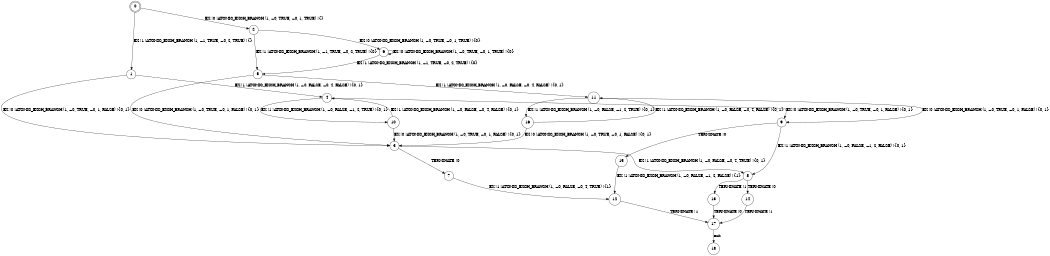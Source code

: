 digraph BCG {
size = "7, 10.5";
center = TRUE;
node [shape = circle];
0 [peripheries = 2];
0 -> 1 [label = "EX !1 !ATOMIC_EXCH_BRANCH (1, +1, TRUE, +0, 2, TRUE) !{}"];
0 -> 2 [label = "EX !0 !ATOMIC_EXCH_BRANCH (1, +0, TRUE, +0, 1, TRUE) !{}"];
1 -> 3 [label = "EX !0 !ATOMIC_EXCH_BRANCH (1, +0, TRUE, +0, 1, FALSE) !{0, 1}"];
1 -> 4 [label = "EX !1 !ATOMIC_EXCH_BRANCH (1, +0, FALSE, +0, 4, FALSE) !{0, 1}"];
2 -> 5 [label = "EX !1 !ATOMIC_EXCH_BRANCH (1, +1, TRUE, +0, 2, TRUE) !{0}"];
2 -> 6 [label = "EX !0 !ATOMIC_EXCH_BRANCH (1, +0, TRUE, +0, 1, TRUE) !{0}"];
3 -> 7 [label = "TERMINATE !0"];
3 -> 8 [label = "EX !1 !ATOMIC_EXCH_BRANCH (1, +0, FALSE, +0, 4, TRUE) !{0, 1}"];
4 -> 9 [label = "EX !0 !ATOMIC_EXCH_BRANCH (1, +0, TRUE, +0, 1, FALSE) !{0, 1}"];
4 -> 10 [label = "EX !1 !ATOMIC_EXCH_BRANCH (1, +0, FALSE, +1, 2, TRUE) !{0, 1}"];
5 -> 11 [label = "EX !1 !ATOMIC_EXCH_BRANCH (1, +0, FALSE, +0, 4, FALSE) !{0, 1}"];
5 -> 3 [label = "EX !0 !ATOMIC_EXCH_BRANCH (1, +0, TRUE, +0, 1, FALSE) !{0, 1}"];
6 -> 5 [label = "EX !1 !ATOMIC_EXCH_BRANCH (1, +1, TRUE, +0, 2, TRUE) !{0}"];
6 -> 6 [label = "EX !0 !ATOMIC_EXCH_BRANCH (1, +0, TRUE, +0, 1, TRUE) !{0}"];
7 -> 12 [label = "EX !1 !ATOMIC_EXCH_BRANCH (1, +0, FALSE, +0, 4, TRUE) !{1}"];
8 -> 13 [label = "TERMINATE !1"];
8 -> 14 [label = "TERMINATE !0"];
9 -> 15 [label = "TERMINATE !0"];
9 -> 8 [label = "EX !1 !ATOMIC_EXCH_BRANCH (1, +0, FALSE, +1, 2, FALSE) !{0, 1}"];
10 -> 3 [label = "EX !0 !ATOMIC_EXCH_BRANCH (1, +0, TRUE, +0, 1, FALSE) !{0, 1}"];
10 -> 4 [label = "EX !1 !ATOMIC_EXCH_BRANCH (1, +0, FALSE, +0, 4, FALSE) !{0, 1}"];
11 -> 16 [label = "EX !1 !ATOMIC_EXCH_BRANCH (1, +0, FALSE, +1, 2, TRUE) !{0, 1}"];
11 -> 9 [label = "EX !0 !ATOMIC_EXCH_BRANCH (1, +0, TRUE, +0, 1, FALSE) !{0, 1}"];
12 -> 17 [label = "TERMINATE !1"];
13 -> 17 [label = "TERMINATE !0"];
14 -> 17 [label = "TERMINATE !1"];
15 -> 12 [label = "EX !1 !ATOMIC_EXCH_BRANCH (1, +0, FALSE, +1, 2, FALSE) !{1}"];
16 -> 11 [label = "EX !1 !ATOMIC_EXCH_BRANCH (1, +0, FALSE, +0, 4, FALSE) !{0, 1}"];
16 -> 3 [label = "EX !0 !ATOMIC_EXCH_BRANCH (1, +0, TRUE, +0, 1, FALSE) !{0, 1}"];
17 -> 18 [label = "exit"];
}
